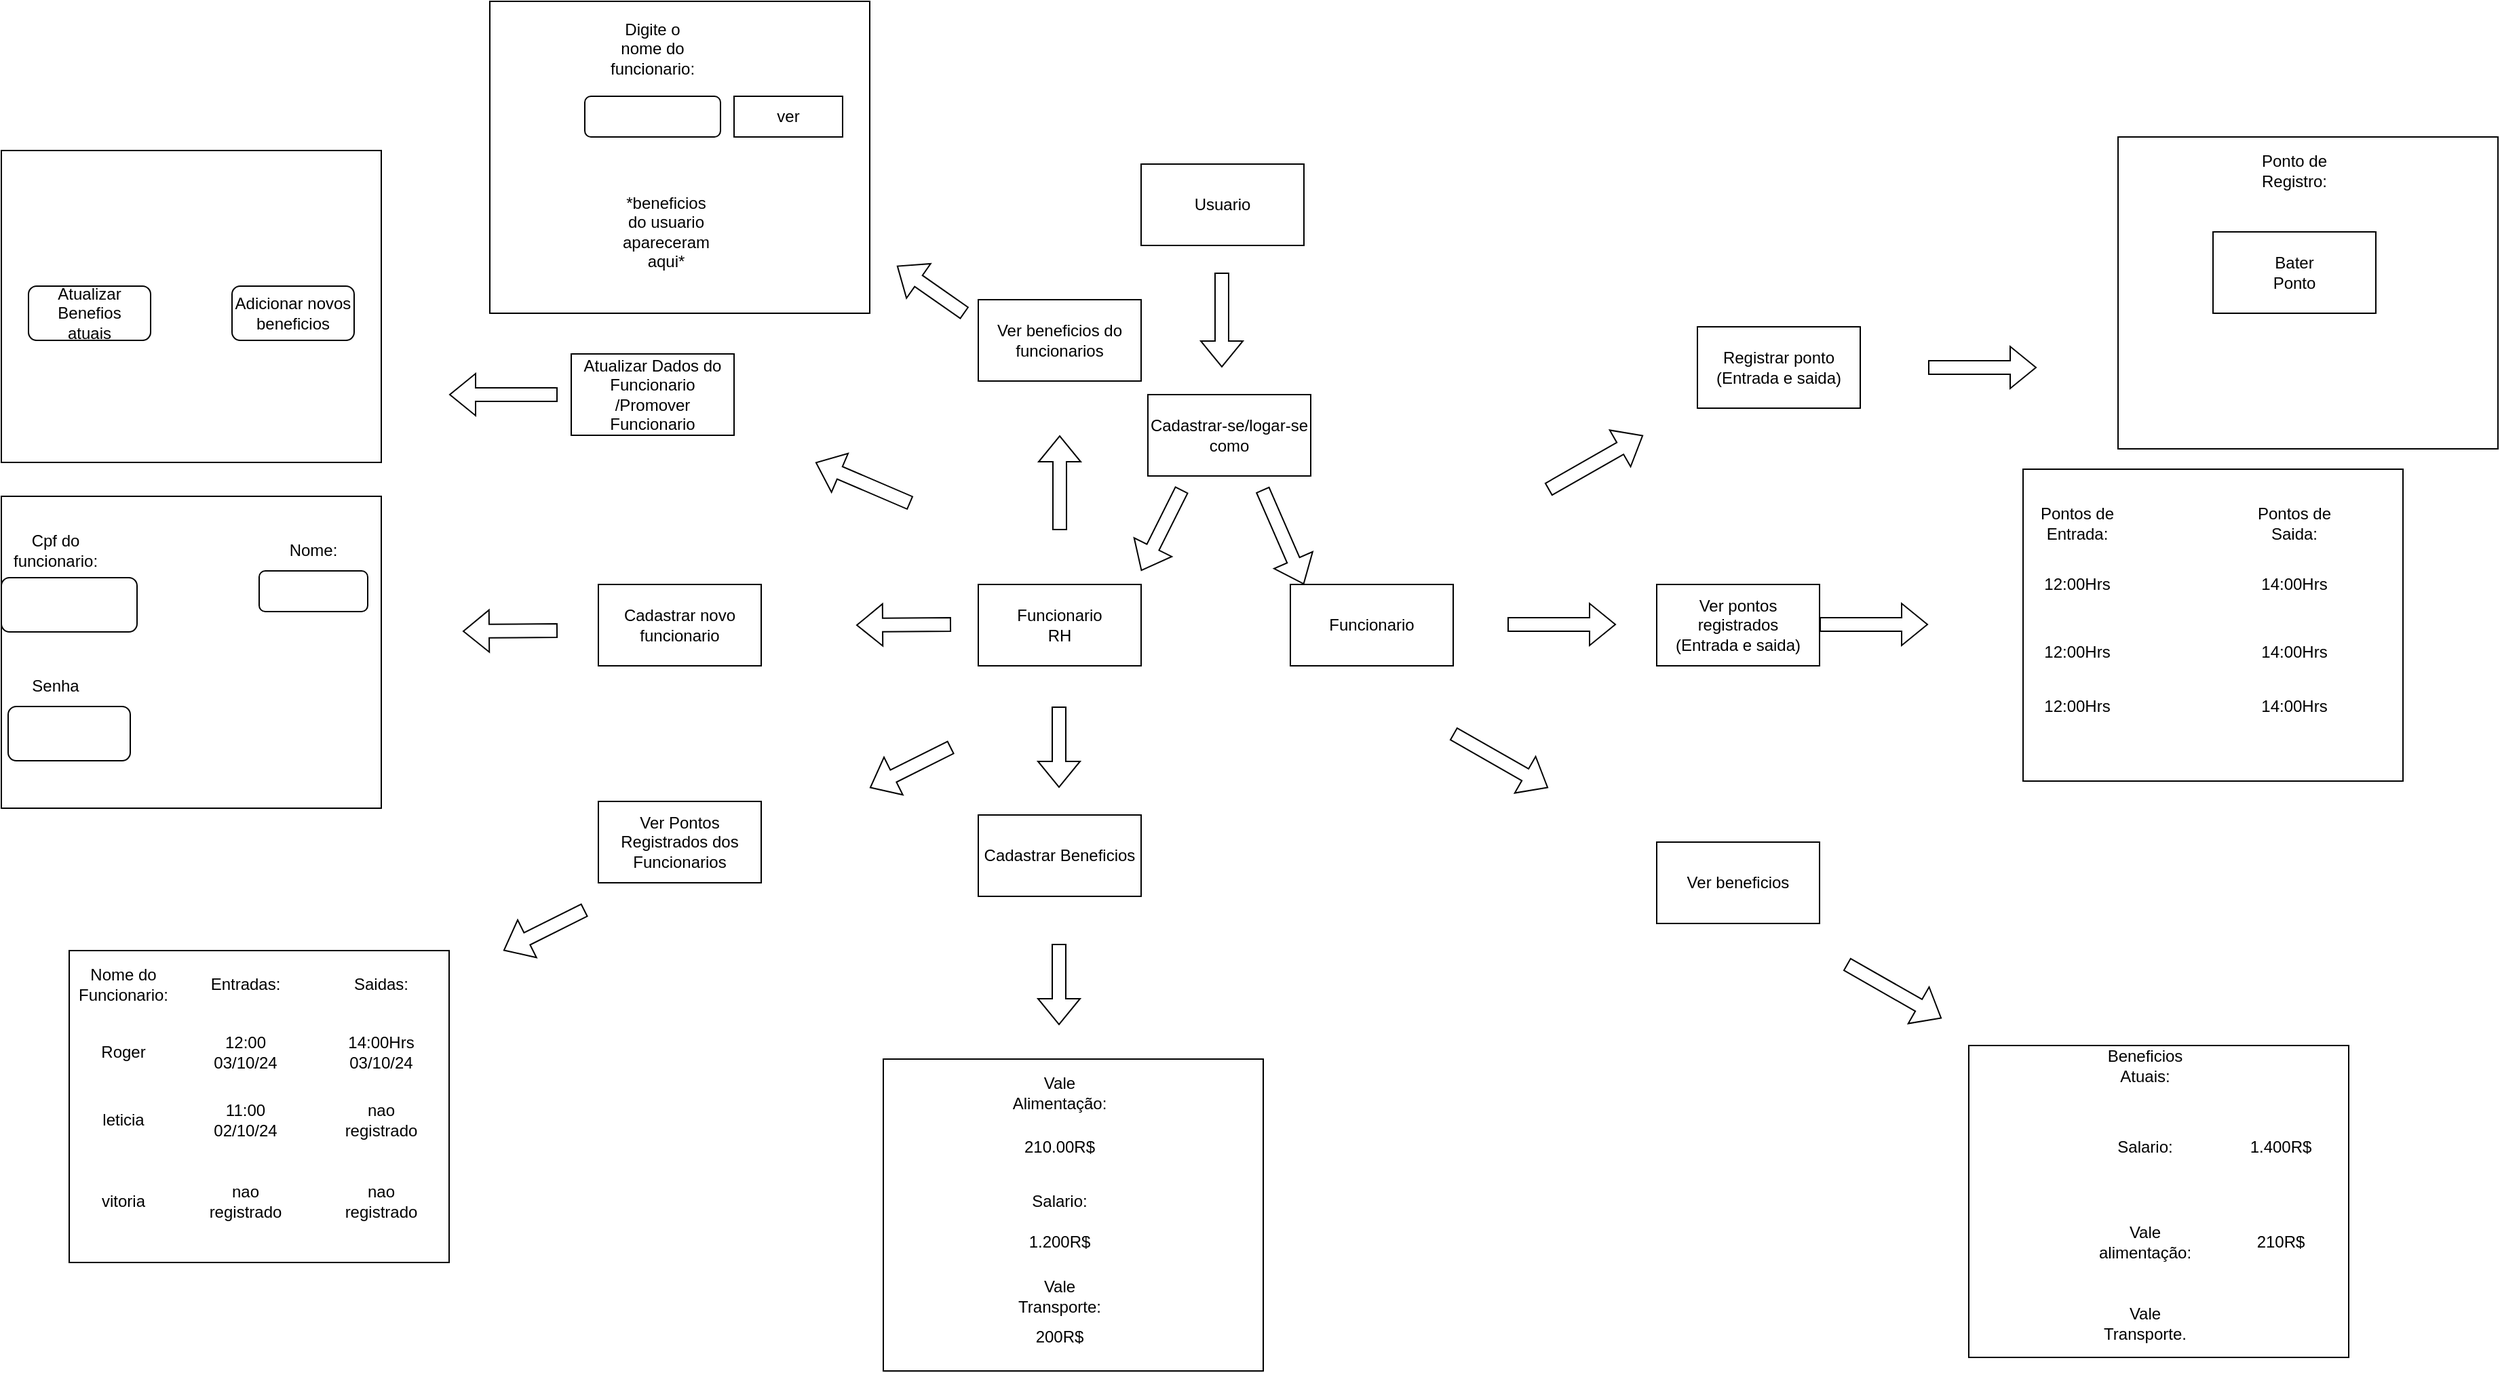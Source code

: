 <mxfile version="24.7.17">
  <diagram name="Page-1" id="_Grhxvi3bSWm4R-oCDe2">
    <mxGraphModel dx="794" dy="622" grid="1" gridSize="10" guides="1" tooltips="1" connect="1" arrows="1" fold="1" page="1" pageScale="1" pageWidth="3000" pageHeight="200" math="0" shadow="0">
      <root>
        <mxCell id="0" />
        <mxCell id="1" parent="0" />
        <mxCell id="HaBmO96od23xdnW4Aiyo-15" value="&lt;div&gt;Usuario&lt;/div&gt;" style="rounded=0;whiteSpace=wrap;html=1;" vertex="1" parent="1">
          <mxGeometry x="1180" y="40" width="120" height="60" as="geometry" />
        </mxCell>
        <mxCell id="HaBmO96od23xdnW4Aiyo-16" value="" style="shape=flexArrow;endArrow=classic;html=1;rounded=0;" edge="1" parent="1">
          <mxGeometry width="50" height="50" relative="1" as="geometry">
            <mxPoint x="1239.5" y="120" as="sourcePoint" />
            <mxPoint x="1239.5" y="190" as="targetPoint" />
          </mxGeometry>
        </mxCell>
        <mxCell id="HaBmO96od23xdnW4Aiyo-17" value="Cadastrar-se/logar-se como" style="rounded=0;whiteSpace=wrap;html=1;" vertex="1" parent="1">
          <mxGeometry x="1185" y="210" width="120" height="60" as="geometry" />
        </mxCell>
        <mxCell id="HaBmO96od23xdnW4Aiyo-18" value="&lt;div&gt;Funcionario&lt;/div&gt;&lt;div&gt;RH&lt;br&gt;&lt;/div&gt;" style="rounded=0;whiteSpace=wrap;html=1;" vertex="1" parent="1">
          <mxGeometry x="1060" y="350" width="120" height="60" as="geometry" />
        </mxCell>
        <mxCell id="HaBmO96od23xdnW4Aiyo-19" value="Funcionario" style="rounded=0;whiteSpace=wrap;html=1;" vertex="1" parent="1">
          <mxGeometry x="1290" y="350" width="120" height="60" as="geometry" />
        </mxCell>
        <mxCell id="HaBmO96od23xdnW4Aiyo-20" value="" style="shape=flexArrow;endArrow=classic;html=1;rounded=0;" edge="1" parent="1">
          <mxGeometry width="50" height="50" relative="1" as="geometry">
            <mxPoint x="1210" y="280" as="sourcePoint" />
            <mxPoint x="1180" y="340" as="targetPoint" />
          </mxGeometry>
        </mxCell>
        <mxCell id="HaBmO96od23xdnW4Aiyo-21" value="" style="shape=flexArrow;endArrow=classic;html=1;rounded=0;" edge="1" parent="1">
          <mxGeometry width="50" height="50" relative="1" as="geometry">
            <mxPoint x="1269.5" y="280" as="sourcePoint" />
            <mxPoint x="1300" y="350" as="targetPoint" />
          </mxGeometry>
        </mxCell>
        <mxCell id="HaBmO96od23xdnW4Aiyo-22" value="&lt;div&gt;Ver pontos registrados&lt;/div&gt;&lt;div&gt;(Entrada e saida)&lt;br&gt;&lt;/div&gt;" style="rounded=0;whiteSpace=wrap;html=1;" vertex="1" parent="1">
          <mxGeometry x="1560" y="350" width="120" height="60" as="geometry" />
        </mxCell>
        <mxCell id="HaBmO96od23xdnW4Aiyo-23" value="" style="shape=flexArrow;endArrow=classic;html=1;rounded=0;" edge="1" parent="1">
          <mxGeometry width="50" height="50" relative="1" as="geometry">
            <mxPoint x="1450" y="379.5" as="sourcePoint" />
            <mxPoint x="1530" y="379.5" as="targetPoint" />
          </mxGeometry>
        </mxCell>
        <mxCell id="HaBmO96od23xdnW4Aiyo-24" value="" style="shape=flexArrow;endArrow=classic;html=1;rounded=0;" edge="1" parent="1">
          <mxGeometry width="50" height="50" relative="1" as="geometry">
            <mxPoint x="1480" y="280" as="sourcePoint" />
            <mxPoint x="1550" y="240" as="targetPoint" />
          </mxGeometry>
        </mxCell>
        <mxCell id="HaBmO96od23xdnW4Aiyo-25" value="&lt;div&gt;Registrar ponto&lt;/div&gt;&lt;div&gt;(Entrada e saida)&lt;br&gt;&lt;/div&gt;" style="rounded=0;whiteSpace=wrap;html=1;" vertex="1" parent="1">
          <mxGeometry x="1590" y="160" width="120" height="60" as="geometry" />
        </mxCell>
        <mxCell id="HaBmO96od23xdnW4Aiyo-26" value="Ver beneficios" style="rounded=0;whiteSpace=wrap;html=1;" vertex="1" parent="1">
          <mxGeometry x="1560" y="540" width="120" height="60" as="geometry" />
        </mxCell>
        <mxCell id="HaBmO96od23xdnW4Aiyo-27" value="" style="shape=flexArrow;endArrow=classic;html=1;rounded=0;" edge="1" parent="1">
          <mxGeometry width="50" height="50" relative="1" as="geometry">
            <mxPoint x="1410" y="460" as="sourcePoint" />
            <mxPoint x="1480" y="500" as="targetPoint" />
          </mxGeometry>
        </mxCell>
        <mxCell id="HaBmO96od23xdnW4Aiyo-28" value="" style="shape=flexArrow;endArrow=classic;html=1;rounded=0;" edge="1" parent="1">
          <mxGeometry width="50" height="50" relative="1" as="geometry">
            <mxPoint x="1040" y="379.5" as="sourcePoint" />
            <mxPoint x="970" y="380" as="targetPoint" />
          </mxGeometry>
        </mxCell>
        <mxCell id="HaBmO96od23xdnW4Aiyo-29" value="Cadastrar novo funcionario" style="rounded=0;whiteSpace=wrap;html=1;" vertex="1" parent="1">
          <mxGeometry x="780" y="350" width="120" height="60" as="geometry" />
        </mxCell>
        <mxCell id="HaBmO96od23xdnW4Aiyo-42" value="" style="rounded=0;whiteSpace=wrap;html=1;" vertex="1" parent="1">
          <mxGeometry x="1830" y="265" width="280" height="230" as="geometry" />
        </mxCell>
        <mxCell id="HaBmO96od23xdnW4Aiyo-43" value="Pontos de Entrada:" style="text;html=1;align=center;verticalAlign=middle;whiteSpace=wrap;rounded=0;" vertex="1" parent="1">
          <mxGeometry x="1840" y="290" width="60" height="30" as="geometry" />
        </mxCell>
        <mxCell id="HaBmO96od23xdnW4Aiyo-44" value="Pontos de Saida:" style="text;html=1;align=center;verticalAlign=middle;whiteSpace=wrap;rounded=0;" vertex="1" parent="1">
          <mxGeometry x="2000" y="290" width="60" height="30" as="geometry" />
        </mxCell>
        <mxCell id="HaBmO96od23xdnW4Aiyo-45" value="12:00Hrs" style="text;html=1;align=center;verticalAlign=middle;whiteSpace=wrap;rounded=0;" vertex="1" parent="1">
          <mxGeometry x="1840" y="335" width="60" height="30" as="geometry" />
        </mxCell>
        <mxCell id="HaBmO96od23xdnW4Aiyo-46" value="14:00Hrs" style="text;html=1;align=center;verticalAlign=middle;whiteSpace=wrap;rounded=0;" vertex="1" parent="1">
          <mxGeometry x="2000" y="335" width="60" height="30" as="geometry" />
        </mxCell>
        <mxCell id="HaBmO96od23xdnW4Aiyo-47" value="12:00Hrs" style="text;html=1;align=center;verticalAlign=middle;whiteSpace=wrap;rounded=0;" vertex="1" parent="1">
          <mxGeometry x="1840" y="385" width="60" height="30" as="geometry" />
        </mxCell>
        <mxCell id="HaBmO96od23xdnW4Aiyo-48" value="14:00Hrs" style="text;html=1;align=center;verticalAlign=middle;whiteSpace=wrap;rounded=0;" vertex="1" parent="1">
          <mxGeometry x="2000" y="385" width="60" height="30" as="geometry" />
        </mxCell>
        <mxCell id="HaBmO96od23xdnW4Aiyo-49" value="14:00Hrs" style="text;html=1;align=center;verticalAlign=middle;whiteSpace=wrap;rounded=0;" vertex="1" parent="1">
          <mxGeometry x="2000" y="425" width="60" height="30" as="geometry" />
        </mxCell>
        <mxCell id="HaBmO96od23xdnW4Aiyo-50" value="12:00Hrs" style="text;html=1;align=center;verticalAlign=middle;whiteSpace=wrap;rounded=0;" vertex="1" parent="1">
          <mxGeometry x="1840" y="425" width="60" height="30" as="geometry" />
        </mxCell>
        <mxCell id="HaBmO96od23xdnW4Aiyo-51" value="" style="shape=flexArrow;endArrow=classic;html=1;rounded=0;" edge="1" parent="1">
          <mxGeometry width="50" height="50" relative="1" as="geometry">
            <mxPoint x="1680" y="379.5" as="sourcePoint" />
            <mxPoint x="1760" y="379.5" as="targetPoint" />
          </mxGeometry>
        </mxCell>
        <mxCell id="HaBmO96od23xdnW4Aiyo-52" value="" style="rounded=0;whiteSpace=wrap;html=1;" vertex="1" parent="1">
          <mxGeometry x="1790" y="690" width="280" height="230" as="geometry" />
        </mxCell>
        <mxCell id="HaBmO96od23xdnW4Aiyo-54" value="Beneficios Atuais:" style="text;html=1;align=center;verticalAlign=middle;whiteSpace=wrap;rounded=0;" vertex="1" parent="1">
          <mxGeometry x="1890" y="690" width="60" height="30" as="geometry" />
        </mxCell>
        <mxCell id="HaBmO96od23xdnW4Aiyo-61" value="" style="shape=flexArrow;endArrow=classic;html=1;rounded=0;" edge="1" parent="1">
          <mxGeometry width="50" height="50" relative="1" as="geometry">
            <mxPoint x="1700" y="630" as="sourcePoint" />
            <mxPoint x="1770" y="670" as="targetPoint" />
          </mxGeometry>
        </mxCell>
        <mxCell id="HaBmO96od23xdnW4Aiyo-63" value="Salario:" style="text;html=1;align=center;verticalAlign=middle;whiteSpace=wrap;rounded=0;" vertex="1" parent="1">
          <mxGeometry x="1890" y="750" width="60" height="30" as="geometry" />
        </mxCell>
        <mxCell id="HaBmO96od23xdnW4Aiyo-65" value="Vale alimentação:" style="text;html=1;align=center;verticalAlign=middle;whiteSpace=wrap;rounded=0;" vertex="1" parent="1">
          <mxGeometry x="1890" y="820" width="60" height="30" as="geometry" />
        </mxCell>
        <mxCell id="HaBmO96od23xdnW4Aiyo-66" value="Vale Transporte." style="text;html=1;align=center;verticalAlign=middle;whiteSpace=wrap;rounded=0;" vertex="1" parent="1">
          <mxGeometry x="1890" y="880" width="60" height="30" as="geometry" />
        </mxCell>
        <mxCell id="HaBmO96od23xdnW4Aiyo-67" value="1.400R$" style="text;html=1;align=center;verticalAlign=middle;whiteSpace=wrap;rounded=0;" vertex="1" parent="1">
          <mxGeometry x="1990" y="750" width="60" height="30" as="geometry" />
        </mxCell>
        <mxCell id="HaBmO96od23xdnW4Aiyo-68" value="210R$" style="text;html=1;align=center;verticalAlign=middle;whiteSpace=wrap;rounded=0;" vertex="1" parent="1">
          <mxGeometry x="1990" y="820" width="60" height="30" as="geometry" />
        </mxCell>
        <mxCell id="HaBmO96od23xdnW4Aiyo-69" value="" style="shape=flexArrow;endArrow=classic;html=1;rounded=0;" edge="1" parent="1">
          <mxGeometry width="50" height="50" relative="1" as="geometry">
            <mxPoint x="1760" y="190" as="sourcePoint" />
            <mxPoint x="1840" y="190" as="targetPoint" />
          </mxGeometry>
        </mxCell>
        <mxCell id="HaBmO96od23xdnW4Aiyo-70" value="" style="rounded=0;whiteSpace=wrap;html=1;" vertex="1" parent="1">
          <mxGeometry x="1900" y="20" width="280" height="230" as="geometry" />
        </mxCell>
        <mxCell id="HaBmO96od23xdnW4Aiyo-71" value="Ponto de Registro:" style="text;html=1;align=center;verticalAlign=middle;whiteSpace=wrap;rounded=0;" vertex="1" parent="1">
          <mxGeometry x="2000" y="30" width="60" height="30" as="geometry" />
        </mxCell>
        <mxCell id="HaBmO96od23xdnW4Aiyo-72" value="" style="rounded=0;whiteSpace=wrap;html=1;" vertex="1" parent="1">
          <mxGeometry x="1970" y="90" width="120" height="60" as="geometry" />
        </mxCell>
        <mxCell id="HaBmO96od23xdnW4Aiyo-74" value="Bater Ponto" style="text;html=1;align=center;verticalAlign=middle;whiteSpace=wrap;rounded=0;" vertex="1" parent="1">
          <mxGeometry x="2000" y="105" width="60" height="30" as="geometry" />
        </mxCell>
        <mxCell id="HaBmO96od23xdnW4Aiyo-75" value="" style="shape=flexArrow;endArrow=classic;html=1;rounded=0;" edge="1" parent="1">
          <mxGeometry width="50" height="50" relative="1" as="geometry">
            <mxPoint x="1010" y="290" as="sourcePoint" />
            <mxPoint x="940" y="260" as="targetPoint" />
          </mxGeometry>
        </mxCell>
        <mxCell id="HaBmO96od23xdnW4Aiyo-76" value="&lt;div&gt;Atualizar Dados do&lt;br&gt;&lt;/div&gt;&lt;div&gt;Funcionario&lt;br&gt;&lt;/div&gt;/Promover Funcionario" style="rounded=0;whiteSpace=wrap;html=1;" vertex="1" parent="1">
          <mxGeometry x="760" y="180" width="120" height="60" as="geometry" />
        </mxCell>
        <mxCell id="HaBmO96od23xdnW4Aiyo-77" value="" style="shape=flexArrow;endArrow=classic;html=1;rounded=0;" edge="1" parent="1">
          <mxGeometry width="50" height="50" relative="1" as="geometry">
            <mxPoint x="1040" y="470" as="sourcePoint" />
            <mxPoint x="980" y="500" as="targetPoint" />
          </mxGeometry>
        </mxCell>
        <mxCell id="HaBmO96od23xdnW4Aiyo-78" value="Ver Pontos Registrados dos Funcionarios" style="rounded=0;whiteSpace=wrap;html=1;" vertex="1" parent="1">
          <mxGeometry x="780" y="510" width="120" height="60" as="geometry" />
        </mxCell>
        <mxCell id="HaBmO96od23xdnW4Aiyo-79" value="" style="shape=flexArrow;endArrow=classic;html=1;rounded=0;" edge="1" parent="1">
          <mxGeometry width="50" height="50" relative="1" as="geometry">
            <mxPoint x="1119.5" y="440" as="sourcePoint" />
            <mxPoint x="1119.5" y="500" as="targetPoint" />
          </mxGeometry>
        </mxCell>
        <mxCell id="HaBmO96od23xdnW4Aiyo-81" value="Cadastrar Beneficios " style="rounded=0;whiteSpace=wrap;html=1;" vertex="1" parent="1">
          <mxGeometry x="1060" y="520" width="120" height="60" as="geometry" />
        </mxCell>
        <mxCell id="HaBmO96od23xdnW4Aiyo-82" value="" style="shape=flexArrow;endArrow=classic;html=1;rounded=0;" edge="1" parent="1">
          <mxGeometry width="50" height="50" relative="1" as="geometry">
            <mxPoint x="1120" y="310" as="sourcePoint" />
            <mxPoint x="1120" y="240" as="targetPoint" />
          </mxGeometry>
        </mxCell>
        <mxCell id="HaBmO96od23xdnW4Aiyo-85" value="Ver beneficios do funcionarios" style="rounded=0;whiteSpace=wrap;html=1;" vertex="1" parent="1">
          <mxGeometry x="1060" y="140" width="120" height="60" as="geometry" />
        </mxCell>
        <mxCell id="HaBmO96od23xdnW4Aiyo-86" value="" style="shape=flexArrow;endArrow=classic;html=1;rounded=0;" edge="1" parent="1">
          <mxGeometry width="50" height="50" relative="1" as="geometry">
            <mxPoint x="750" y="384" as="sourcePoint" />
            <mxPoint x="680" y="384.5" as="targetPoint" />
          </mxGeometry>
        </mxCell>
        <mxCell id="HaBmO96od23xdnW4Aiyo-87" value="" style="rounded=0;whiteSpace=wrap;html=1;" vertex="1" parent="1">
          <mxGeometry x="340" y="285" width="280" height="230" as="geometry" />
        </mxCell>
        <mxCell id="HaBmO96od23xdnW4Aiyo-88" value="Cpf do funcionario:" style="text;html=1;align=center;verticalAlign=middle;whiteSpace=wrap;rounded=0;" vertex="1" parent="1">
          <mxGeometry x="350" y="310" width="60" height="30" as="geometry" />
        </mxCell>
        <mxCell id="HaBmO96od23xdnW4Aiyo-90" value="" style="rounded=1;whiteSpace=wrap;html=1;" vertex="1" parent="1">
          <mxGeometry x="340" y="345" width="100" height="40" as="geometry" />
        </mxCell>
        <mxCell id="HaBmO96od23xdnW4Aiyo-91" value="Senha" style="text;html=1;align=center;verticalAlign=middle;whiteSpace=wrap;rounded=0;" vertex="1" parent="1">
          <mxGeometry x="350" y="410" width="60" height="30" as="geometry" />
        </mxCell>
        <mxCell id="HaBmO96od23xdnW4Aiyo-92" value="" style="rounded=1;whiteSpace=wrap;html=1;" vertex="1" parent="1">
          <mxGeometry x="345" y="440" width="90" height="40" as="geometry" />
        </mxCell>
        <mxCell id="HaBmO96od23xdnW4Aiyo-93" value="Nome:" style="text;html=1;align=center;verticalAlign=middle;whiteSpace=wrap;rounded=0;" vertex="1" parent="1">
          <mxGeometry x="540" y="310" width="60" height="30" as="geometry" />
        </mxCell>
        <mxCell id="HaBmO96od23xdnW4Aiyo-94" value="" style="rounded=1;whiteSpace=wrap;html=1;" vertex="1" parent="1">
          <mxGeometry x="530" y="340" width="80" height="30" as="geometry" />
        </mxCell>
        <mxCell id="HaBmO96od23xdnW4Aiyo-95" value="" style="shape=flexArrow;endArrow=classic;html=1;rounded=0;" edge="1" parent="1">
          <mxGeometry width="50" height="50" relative="1" as="geometry">
            <mxPoint x="750" y="210" as="sourcePoint" />
            <mxPoint x="670" y="210" as="targetPoint" />
          </mxGeometry>
        </mxCell>
        <mxCell id="HaBmO96od23xdnW4Aiyo-96" value="" style="rounded=0;whiteSpace=wrap;html=1;" vertex="1" parent="1">
          <mxGeometry x="340" y="30" width="280" height="230" as="geometry" />
        </mxCell>
        <mxCell id="HaBmO96od23xdnW4Aiyo-101" value="" style="rounded=1;whiteSpace=wrap;html=1;" vertex="1" parent="1">
          <mxGeometry x="360" y="130" width="90" height="40" as="geometry" />
        </mxCell>
        <mxCell id="HaBmO96od23xdnW4Aiyo-102" value="Atualizar Benefios atuais" style="text;html=1;align=center;verticalAlign=middle;whiteSpace=wrap;rounded=0;" vertex="1" parent="1">
          <mxGeometry x="375" y="135" width="60" height="30" as="geometry" />
        </mxCell>
        <mxCell id="HaBmO96od23xdnW4Aiyo-105" value="Adicionar novos beneficios" style="rounded=1;whiteSpace=wrap;html=1;" vertex="1" parent="1">
          <mxGeometry x="510" y="130" width="90" height="40" as="geometry" />
        </mxCell>
        <mxCell id="HaBmO96od23xdnW4Aiyo-107" value="" style="shape=flexArrow;endArrow=classic;html=1;rounded=0;" edge="1" parent="1">
          <mxGeometry width="50" height="50" relative="1" as="geometry">
            <mxPoint x="770" y="590" as="sourcePoint" />
            <mxPoint x="710" y="620" as="targetPoint" />
          </mxGeometry>
        </mxCell>
        <mxCell id="HaBmO96od23xdnW4Aiyo-108" value="" style="rounded=0;whiteSpace=wrap;html=1;" vertex="1" parent="1">
          <mxGeometry x="390" y="620" width="280" height="230" as="geometry" />
        </mxCell>
        <mxCell id="HaBmO96od23xdnW4Aiyo-110" value="Nome do Funcionario:" style="text;html=1;align=center;verticalAlign=middle;whiteSpace=wrap;rounded=0;" vertex="1" parent="1">
          <mxGeometry x="400" y="630" width="60" height="30" as="geometry" />
        </mxCell>
        <mxCell id="HaBmO96od23xdnW4Aiyo-111" value="Entradas:" style="text;html=1;align=center;verticalAlign=middle;whiteSpace=wrap;rounded=0;" vertex="1" parent="1">
          <mxGeometry x="490" y="630" width="60" height="30" as="geometry" />
        </mxCell>
        <mxCell id="HaBmO96od23xdnW4Aiyo-112" value="Saidas:" style="text;html=1;align=center;verticalAlign=middle;whiteSpace=wrap;rounded=0;" vertex="1" parent="1">
          <mxGeometry x="590" y="630" width="60" height="30" as="geometry" />
        </mxCell>
        <mxCell id="HaBmO96od23xdnW4Aiyo-113" value="Roger" style="text;html=1;align=center;verticalAlign=middle;whiteSpace=wrap;rounded=0;" vertex="1" parent="1">
          <mxGeometry x="400" y="680" width="60" height="30" as="geometry" />
        </mxCell>
        <mxCell id="HaBmO96od23xdnW4Aiyo-114" value="&lt;div&gt;12:00&lt;/div&gt;&lt;div&gt;03/10/24&lt;br&gt;&lt;/div&gt;" style="text;html=1;align=center;verticalAlign=middle;whiteSpace=wrap;rounded=0;" vertex="1" parent="1">
          <mxGeometry x="490" y="680" width="60" height="30" as="geometry" />
        </mxCell>
        <mxCell id="HaBmO96od23xdnW4Aiyo-115" value="&lt;div&gt;14:00Hrs&lt;/div&gt;&lt;div&gt;03/10/24&lt;br&gt;&lt;/div&gt;" style="text;html=1;align=center;verticalAlign=middle;whiteSpace=wrap;rounded=0;" vertex="1" parent="1">
          <mxGeometry x="590" y="680" width="60" height="30" as="geometry" />
        </mxCell>
        <mxCell id="HaBmO96od23xdnW4Aiyo-116" value="leticia" style="text;html=1;align=center;verticalAlign=middle;whiteSpace=wrap;rounded=0;" vertex="1" parent="1">
          <mxGeometry x="400" y="730" width="60" height="30" as="geometry" />
        </mxCell>
        <mxCell id="HaBmO96od23xdnW4Aiyo-117" value="&lt;div&gt;11:00&lt;/div&gt;&lt;div&gt;02/10/24&lt;br&gt;&lt;/div&gt;" style="text;html=1;align=center;verticalAlign=middle;whiteSpace=wrap;rounded=0;" vertex="1" parent="1">
          <mxGeometry x="490" y="730" width="60" height="30" as="geometry" />
        </mxCell>
        <mxCell id="HaBmO96od23xdnW4Aiyo-118" value="nao registrado" style="text;html=1;align=center;verticalAlign=middle;whiteSpace=wrap;rounded=0;" vertex="1" parent="1">
          <mxGeometry x="590" y="730" width="60" height="30" as="geometry" />
        </mxCell>
        <mxCell id="HaBmO96od23xdnW4Aiyo-119" value="vitoria" style="text;html=1;align=center;verticalAlign=middle;whiteSpace=wrap;rounded=0;" vertex="1" parent="1">
          <mxGeometry x="400" y="790" width="60" height="30" as="geometry" />
        </mxCell>
        <mxCell id="HaBmO96od23xdnW4Aiyo-121" value="nao registrado" style="text;html=1;align=center;verticalAlign=middle;whiteSpace=wrap;rounded=0;" vertex="1" parent="1">
          <mxGeometry x="490" y="790" width="60" height="30" as="geometry" />
        </mxCell>
        <mxCell id="HaBmO96od23xdnW4Aiyo-123" value="nao registrado" style="text;html=1;align=center;verticalAlign=middle;whiteSpace=wrap;rounded=0;" vertex="1" parent="1">
          <mxGeometry x="590" y="790" width="60" height="30" as="geometry" />
        </mxCell>
        <mxCell id="HaBmO96od23xdnW4Aiyo-124" value="" style="shape=flexArrow;endArrow=classic;html=1;rounded=0;" edge="1" parent="1">
          <mxGeometry width="50" height="50" relative="1" as="geometry">
            <mxPoint x="1119.5" y="615" as="sourcePoint" />
            <mxPoint x="1119.5" y="675" as="targetPoint" />
          </mxGeometry>
        </mxCell>
        <mxCell id="HaBmO96od23xdnW4Aiyo-126" value="" style="rounded=0;whiteSpace=wrap;html=1;" vertex="1" parent="1">
          <mxGeometry x="990" y="700" width="280" height="230" as="geometry" />
        </mxCell>
        <mxCell id="HaBmO96od23xdnW4Aiyo-127" value="Vale Alimentação:" style="text;html=1;align=center;verticalAlign=middle;whiteSpace=wrap;rounded=0;" vertex="1" parent="1">
          <mxGeometry x="1090" y="710" width="60" height="30" as="geometry" />
        </mxCell>
        <mxCell id="HaBmO96od23xdnW4Aiyo-128" value="Salario:" style="text;html=1;align=center;verticalAlign=middle;whiteSpace=wrap;rounded=0;" vertex="1" parent="1">
          <mxGeometry x="1090" y="790" width="60" height="30" as="geometry" />
        </mxCell>
        <mxCell id="HaBmO96od23xdnW4Aiyo-130" value="Vale Transporte:" style="text;html=1;align=center;verticalAlign=middle;whiteSpace=wrap;rounded=0;" vertex="1" parent="1">
          <mxGeometry x="1090" y="860" width="60" height="30" as="geometry" />
        </mxCell>
        <mxCell id="HaBmO96od23xdnW4Aiyo-131" value="210.00R$" style="text;html=1;align=center;verticalAlign=middle;whiteSpace=wrap;rounded=0;" vertex="1" parent="1">
          <mxGeometry x="1090" y="750" width="60" height="30" as="geometry" />
        </mxCell>
        <mxCell id="HaBmO96od23xdnW4Aiyo-132" value="1.200R$" style="text;html=1;align=center;verticalAlign=middle;whiteSpace=wrap;rounded=0;" vertex="1" parent="1">
          <mxGeometry x="1090" y="820" width="60" height="30" as="geometry" />
        </mxCell>
        <mxCell id="HaBmO96od23xdnW4Aiyo-133" value="200R$" style="text;html=1;align=center;verticalAlign=middle;whiteSpace=wrap;rounded=0;" vertex="1" parent="1">
          <mxGeometry x="1090" y="890" width="60" height="30" as="geometry" />
        </mxCell>
        <mxCell id="HaBmO96od23xdnW4Aiyo-134" value="" style="rounded=0;whiteSpace=wrap;html=1;" vertex="1" parent="1">
          <mxGeometry x="700" y="-80" width="280" height="230" as="geometry" />
        </mxCell>
        <mxCell id="HaBmO96od23xdnW4Aiyo-135" value="" style="shape=flexArrow;endArrow=classic;html=1;rounded=0;" edge="1" parent="1">
          <mxGeometry width="50" height="50" relative="1" as="geometry">
            <mxPoint x="1050" y="150" as="sourcePoint" />
            <mxPoint x="1000" y="115" as="targetPoint" />
          </mxGeometry>
        </mxCell>
        <mxCell id="HaBmO96od23xdnW4Aiyo-139" value="Digite o nome do funcionario:" style="text;html=1;align=center;verticalAlign=middle;whiteSpace=wrap;rounded=0;" vertex="1" parent="1">
          <mxGeometry x="790" y="-60" width="60" height="30" as="geometry" />
        </mxCell>
        <mxCell id="HaBmO96od23xdnW4Aiyo-140" value="" style="rounded=1;whiteSpace=wrap;html=1;" vertex="1" parent="1">
          <mxGeometry x="770" y="-10" width="100" height="30" as="geometry" />
        </mxCell>
        <mxCell id="HaBmO96od23xdnW4Aiyo-141" value="ver" style="rounded=0;whiteSpace=wrap;html=1;" vertex="1" parent="1">
          <mxGeometry x="880" y="-10" width="80" height="30" as="geometry" />
        </mxCell>
        <mxCell id="HaBmO96od23xdnW4Aiyo-142" value="*beneficios do usuario apareceram aqui*" style="text;html=1;align=center;verticalAlign=middle;whiteSpace=wrap;rounded=0;" vertex="1" parent="1">
          <mxGeometry x="800" y="75" width="60" height="30" as="geometry" />
        </mxCell>
      </root>
    </mxGraphModel>
  </diagram>
</mxfile>
